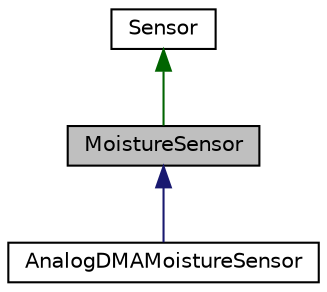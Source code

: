 digraph "MoistureSensor"
{
 // LATEX_PDF_SIZE
  edge [fontname="Helvetica",fontsize="10",labelfontname="Helvetica",labelfontsize="10"];
  node [fontname="Helvetica",fontsize="10",shape=record];
  Node1 [label="MoistureSensor",height=0.2,width=0.4,color="black", fillcolor="grey75", style="filled", fontcolor="black",tooltip=" "];
  Node2 -> Node1 [dir="back",color="darkgreen",fontsize="10",style="solid"];
  Node2 [label="Sensor",height=0.2,width=0.4,color="black", fillcolor="white", style="filled",URL="$class_sensor.html",tooltip=" "];
  Node1 -> Node3 [dir="back",color="midnightblue",fontsize="10",style="solid"];
  Node3 [label="AnalogDMAMoistureSensor",height=0.2,width=0.4,color="black", fillcolor="white", style="filled",URL="$class_analog_d_m_a_moisture_sensor.html",tooltip=" "];
}
